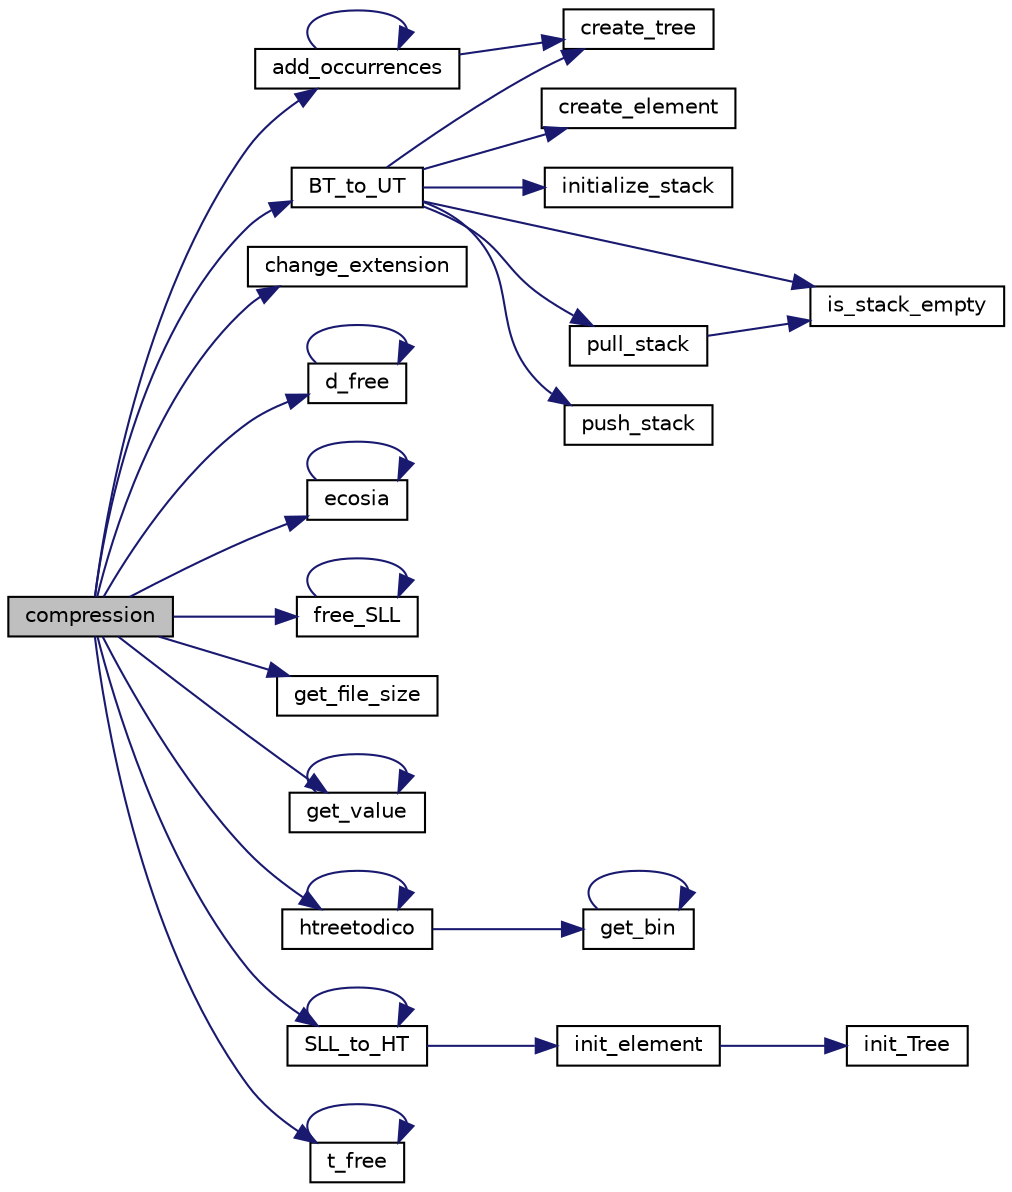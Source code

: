 digraph "compression"
{
 // LATEX_PDF_SIZE
  edge [fontname="Helvetica",fontsize="10",labelfontname="Helvetica",labelfontsize="10"];
  node [fontname="Helvetica",fontsize="10",shape=record];
  rankdir="LR";
  Node1 [label="compression",height=0.2,width=0.4,color="black", fillcolor="grey75", style="filled", fontcolor="black",tooltip=" "];
  Node1 -> Node2 [color="midnightblue",fontsize="10",style="solid"];
  Node2 [label="add_occurrences",height=0.2,width=0.4,color="black", fillcolor="white", style="filled",URL="$_huffman_tree_8c.html#a98a1f25ea66374b0c4612d976fb24c36",tooltip=" "];
  Node2 -> Node2 [color="midnightblue",fontsize="10",style="solid"];
  Node2 -> Node3 [color="midnightblue",fontsize="10",style="solid"];
  Node3 [label="create_tree",height=0.2,width=0.4,color="black", fillcolor="white", style="filled",URL="$_huffman_tree_8c.html#a5f4cff6e69bc285ea185983d6d14eec6",tooltip=" "];
  Node1 -> Node4 [color="midnightblue",fontsize="10",style="solid"];
  Node4 [label="BT_to_UT",height=0.2,width=0.4,color="black", fillcolor="white", style="filled",URL="$_huffman_tree_8c.html#a779d56b3276d2ae6f888726c9431e737",tooltip=" "];
  Node4 -> Node5 [color="midnightblue",fontsize="10",style="solid"];
  Node5 [label="create_element",height=0.2,width=0.4,color="black", fillcolor="white", style="filled",URL="$_element_8c.html#a5980375cdc55472285042157be1d1416",tooltip=" "];
  Node4 -> Node3 [color="midnightblue",fontsize="10",style="solid"];
  Node4 -> Node6 [color="midnightblue",fontsize="10",style="solid"];
  Node6 [label="initialize_stack",height=0.2,width=0.4,color="black", fillcolor="white", style="filled",URL="$_stack_8c.html#a2b86a130e370f6f33696e403d774b8c0",tooltip=" "];
  Node4 -> Node7 [color="midnightblue",fontsize="10",style="solid"];
  Node7 [label="is_stack_empty",height=0.2,width=0.4,color="black", fillcolor="white", style="filled",URL="$_stack_8c.html#aeb1e8bdb599979f53016466eee5d08d8",tooltip=" "];
  Node4 -> Node8 [color="midnightblue",fontsize="10",style="solid"];
  Node8 [label="pull_stack",height=0.2,width=0.4,color="black", fillcolor="white", style="filled",URL="$_stack_8c.html#a1224fb64ab951fe328ef841bfabdb5ed",tooltip=" "];
  Node8 -> Node7 [color="midnightblue",fontsize="10",style="solid"];
  Node4 -> Node9 [color="midnightblue",fontsize="10",style="solid"];
  Node9 [label="push_stack",height=0.2,width=0.4,color="black", fillcolor="white", style="filled",URL="$_stack_8c.html#ae1f15f5e5efa0898aef3cc4809fb20c6",tooltip=" "];
  Node1 -> Node10 [color="midnightblue",fontsize="10",style="solid"];
  Node10 [label="change_extension",height=0.2,width=0.4,color="black", fillcolor="white", style="filled",URL="$functions_8c.html#aaf479c00e96e4c9e50f5056221c5538b",tooltip=" "];
  Node1 -> Node11 [color="midnightblue",fontsize="10",style="solid"];
  Node11 [label="d_free",height=0.2,width=0.4,color="black", fillcolor="white", style="filled",URL="$dictionnary_8c.html#a787d6362d03c2fb17439e6e1be61b225",tooltip=" "];
  Node11 -> Node11 [color="midnightblue",fontsize="10",style="solid"];
  Node1 -> Node12 [color="midnightblue",fontsize="10",style="solid"];
  Node12 [label="ecosia",height=0.2,width=0.4,color="black", fillcolor="white", style="filled",URL="$_huffman_tree_8c.html#a9525c2722a97ca9acf3af8c18d8d54b1",tooltip=" "];
  Node12 -> Node12 [color="midnightblue",fontsize="10",style="solid"];
  Node1 -> Node13 [color="midnightblue",fontsize="10",style="solid"];
  Node13 [label="free_SLL",height=0.2,width=0.4,color="black", fillcolor="white", style="filled",URL="$_element_8c.html#a6f2f749e6d12f0a8cee3ede9d0130ddc",tooltip=" "];
  Node13 -> Node13 [color="midnightblue",fontsize="10",style="solid"];
  Node1 -> Node14 [color="midnightblue",fontsize="10",style="solid"];
  Node14 [label="get_file_size",height=0.2,width=0.4,color="black", fillcolor="white", style="filled",URL="$functions_8c.html#a00b8565ff88276bb5e1a8dd7bb05b84c",tooltip=" "];
  Node1 -> Node15 [color="midnightblue",fontsize="10",style="solid"];
  Node15 [label="get_value",height=0.2,width=0.4,color="black", fillcolor="white", style="filled",URL="$dictionnary_8c.html#a42cfd40f74cc1b5cd706638564e75c37",tooltip=" "];
  Node15 -> Node15 [color="midnightblue",fontsize="10",style="solid"];
  Node1 -> Node16 [color="midnightblue",fontsize="10",style="solid"];
  Node16 [label="htreetodico",height=0.2,width=0.4,color="black", fillcolor="white", style="filled",URL="$dictionnary_8c.html#af6d8bd39c94eec31482f4390ee53bb23",tooltip=" "];
  Node16 -> Node17 [color="midnightblue",fontsize="10",style="solid"];
  Node17 [label="get_bin",height=0.2,width=0.4,color="black", fillcolor="white", style="filled",URL="$_huffman_tree_8c.html#ab58c75a51eb140982e2574ff162e4611",tooltip=" "];
  Node17 -> Node17 [color="midnightblue",fontsize="10",style="solid"];
  Node16 -> Node16 [color="midnightblue",fontsize="10",style="solid"];
  Node1 -> Node18 [color="midnightblue",fontsize="10",style="solid"];
  Node18 [label="SLL_to_HT",height=0.2,width=0.4,color="black", fillcolor="white", style="filled",URL="$_huffman_tree_8c.html#ab6019062fef889b885519210027063af",tooltip=" "];
  Node18 -> Node19 [color="midnightblue",fontsize="10",style="solid"];
  Node19 [label="init_element",height=0.2,width=0.4,color="black", fillcolor="white", style="filled",URL="$_element_8c.html#af124caf257f07aa22a54088de794936c",tooltip=" "];
  Node19 -> Node20 [color="midnightblue",fontsize="10",style="solid"];
  Node20 [label="init_Tree",height=0.2,width=0.4,color="black", fillcolor="white", style="filled",URL="$_huffman_tree_8c.html#ab99c82eb0fe3221b4dd415ca0047a03c",tooltip=" "];
  Node18 -> Node18 [color="midnightblue",fontsize="10",style="solid"];
  Node1 -> Node21 [color="midnightblue",fontsize="10",style="solid"];
  Node21 [label="t_free",height=0.2,width=0.4,color="black", fillcolor="white", style="filled",URL="$_huffman_tree_8c.html#a3cae54b040657bc4c982ebc421b7d424",tooltip=" "];
  Node21 -> Node21 [color="midnightblue",fontsize="10",style="solid"];
}
